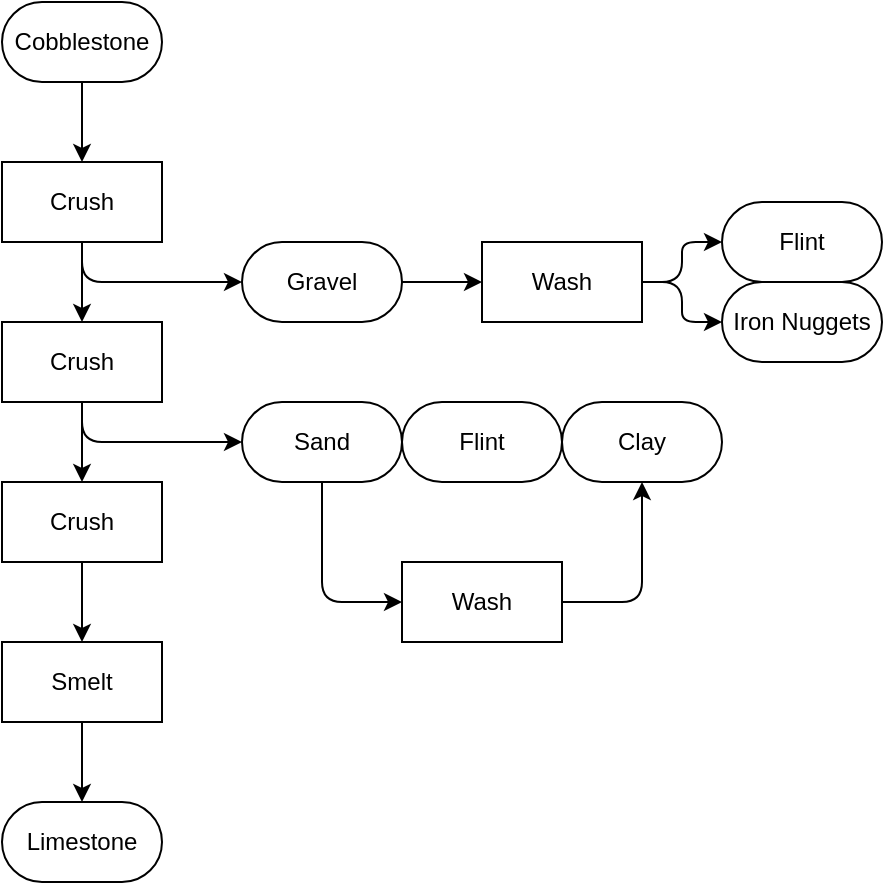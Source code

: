 <mxfile version="14.1.8" type="device"><diagram id="lYpmGmNrLF2myiAHL2Ca" name="Page-1"><mxGraphModel dx="1086" dy="846" grid="1" gridSize="10" guides="1" tooltips="1" connect="1" arrows="1" fold="1" page="1" pageScale="1" pageWidth="827" pageHeight="1169" math="0" shadow="0"><root><mxCell id="0"/><mxCell id="1" parent="0"/><mxCell id="B2aAhsbpKo3piCOy51oC-5" value="" style="edgeStyle=orthogonalEdgeStyle;rounded=1;orthogonalLoop=1;jettySize=auto;html=1;" parent="1" source="B2aAhsbpKo3piCOy51oC-1" target="B2aAhsbpKo3piCOy51oC-2" edge="1"><mxGeometry relative="1" as="geometry"/></mxCell><mxCell id="B2aAhsbpKo3piCOy51oC-1" value="Cobblestone" style="rounded=1;whiteSpace=wrap;html=1;arcSize=50;" parent="1" vertex="1"><mxGeometry x="320" y="360" width="80" height="40" as="geometry"/></mxCell><mxCell id="B2aAhsbpKo3piCOy51oC-6" style="edgeStyle=orthogonalEdgeStyle;rounded=1;orthogonalLoop=1;jettySize=auto;html=1;" parent="1" source="B2aAhsbpKo3piCOy51oC-2" target="B2aAhsbpKo3piCOy51oC-3" edge="1"><mxGeometry relative="1" as="geometry"/></mxCell><mxCell id="B2aAhsbpKo3piCOy51oC-8" style="edgeStyle=orthogonalEdgeStyle;rounded=1;orthogonalLoop=1;jettySize=auto;html=1;" parent="1" source="B2aAhsbpKo3piCOy51oC-2" target="B2aAhsbpKo3piCOy51oC-7" edge="1"><mxGeometry relative="1" as="geometry"><Array as="points"><mxPoint x="360" y="500"/></Array></mxGeometry></mxCell><mxCell id="B2aAhsbpKo3piCOy51oC-2" value="Crush" style="rounded=0;whiteSpace=wrap;html=1;" parent="1" vertex="1"><mxGeometry x="320" y="440" width="80" height="40" as="geometry"/></mxCell><mxCell id="B2aAhsbpKo3piCOy51oC-12" style="edgeStyle=orthogonalEdgeStyle;rounded=1;orthogonalLoop=1;jettySize=auto;html=1;" parent="1" source="B2aAhsbpKo3piCOy51oC-3" target="B2aAhsbpKo3piCOy51oC-4" edge="1"><mxGeometry relative="1" as="geometry"/></mxCell><mxCell id="B2aAhsbpKo3piCOy51oC-13" style="edgeStyle=orthogonalEdgeStyle;rounded=1;orthogonalLoop=1;jettySize=auto;html=1;" parent="1" source="B2aAhsbpKo3piCOy51oC-3" target="B2aAhsbpKo3piCOy51oC-9" edge="1"><mxGeometry relative="1" as="geometry"><Array as="points"><mxPoint x="360" y="580"/></Array></mxGeometry></mxCell><mxCell id="B2aAhsbpKo3piCOy51oC-3" value="Crush" style="rounded=0;whiteSpace=wrap;html=1;" parent="1" vertex="1"><mxGeometry x="320" y="520" width="80" height="40" as="geometry"/></mxCell><mxCell id="B2aAhsbpKo3piCOy51oC-33" value="" style="edgeStyle=orthogonalEdgeStyle;rounded=1;orthogonalLoop=1;jettySize=auto;html=1;" parent="1" source="B2aAhsbpKo3piCOy51oC-4" target="B2aAhsbpKo3piCOy51oC-32" edge="1"><mxGeometry relative="1" as="geometry"/></mxCell><mxCell id="B2aAhsbpKo3piCOy51oC-4" value="Crush" style="rounded=0;whiteSpace=wrap;html=1;" parent="1" vertex="1"><mxGeometry x="320" y="600" width="80" height="40" as="geometry"/></mxCell><mxCell id="B2aAhsbpKo3piCOy51oC-15" value="" style="edgeStyle=orthogonalEdgeStyle;rounded=1;orthogonalLoop=1;jettySize=auto;html=1;" parent="1" source="B2aAhsbpKo3piCOy51oC-7" target="B2aAhsbpKo3piCOy51oC-14" edge="1"><mxGeometry relative="1" as="geometry"/></mxCell><mxCell id="B2aAhsbpKo3piCOy51oC-7" value="Gravel" style="rounded=1;whiteSpace=wrap;html=1;arcSize=50;" parent="1" vertex="1"><mxGeometry x="440" y="480" width="80" height="40" as="geometry"/></mxCell><mxCell id="B2aAhsbpKo3piCOy51oC-30" style="edgeStyle=orthogonalEdgeStyle;rounded=1;orthogonalLoop=1;jettySize=auto;html=1;" parent="1" source="B2aAhsbpKo3piCOy51oC-9" target="B2aAhsbpKo3piCOy51oC-29" edge="1"><mxGeometry relative="1" as="geometry"><Array as="points"><mxPoint x="480" y="660"/></Array></mxGeometry></mxCell><mxCell id="B2aAhsbpKo3piCOy51oC-9" value="Sand" style="rounded=1;whiteSpace=wrap;html=1;arcSize=50;" parent="1" vertex="1"><mxGeometry x="440" y="560" width="80" height="40" as="geometry"/></mxCell><mxCell id="B2aAhsbpKo3piCOy51oC-17" value="" style="edgeStyle=orthogonalEdgeStyle;rounded=1;orthogonalLoop=1;jettySize=auto;html=1;" parent="1" source="B2aAhsbpKo3piCOy51oC-14" target="B2aAhsbpKo3piCOy51oC-16" edge="1"><mxGeometry relative="1" as="geometry"/></mxCell><mxCell id="B2aAhsbpKo3piCOy51oC-18" style="edgeStyle=orthogonalEdgeStyle;rounded=1;orthogonalLoop=1;jettySize=auto;html=1;" parent="1" source="B2aAhsbpKo3piCOy51oC-14" target="B2aAhsbpKo3piCOy51oC-19" edge="1"><mxGeometry relative="1" as="geometry"><mxPoint x="660" y="550" as="targetPoint"/></mxGeometry></mxCell><mxCell id="B2aAhsbpKo3piCOy51oC-14" value="Wash" style="rounded=0;whiteSpace=wrap;html=1;" parent="1" vertex="1"><mxGeometry x="560" y="480" width="80" height="40" as="geometry"/></mxCell><mxCell id="B2aAhsbpKo3piCOy51oC-16" value="Flint" style="rounded=1;whiteSpace=wrap;html=1;arcSize=50;" parent="1" vertex="1"><mxGeometry x="680" y="460" width="80" height="40" as="geometry"/></mxCell><mxCell id="B2aAhsbpKo3piCOy51oC-19" value="Iron Nuggets" style="rounded=1;whiteSpace=wrap;html=1;arcSize=50;" parent="1" vertex="1"><mxGeometry x="680" y="500" width="80" height="40" as="geometry"/></mxCell><mxCell id="B2aAhsbpKo3piCOy51oC-27" value="Flint" style="rounded=1;whiteSpace=wrap;html=1;arcSize=50;" parent="1" vertex="1"><mxGeometry x="520" y="560" width="80" height="40" as="geometry"/></mxCell><mxCell id="B2aAhsbpKo3piCOy51oC-28" value="Clay" style="rounded=1;whiteSpace=wrap;html=1;arcSize=50;" parent="1" vertex="1"><mxGeometry x="600" y="560" width="80" height="40" as="geometry"/></mxCell><mxCell id="B2aAhsbpKo3piCOy51oC-31" style="edgeStyle=orthogonalEdgeStyle;rounded=1;orthogonalLoop=1;jettySize=auto;html=1;" parent="1" source="B2aAhsbpKo3piCOy51oC-29" target="B2aAhsbpKo3piCOy51oC-28" edge="1"><mxGeometry relative="1" as="geometry"><Array as="points"><mxPoint x="640" y="660"/></Array></mxGeometry></mxCell><mxCell id="B2aAhsbpKo3piCOy51oC-29" value="Wash" style="rounded=0;whiteSpace=wrap;html=1;" parent="1" vertex="1"><mxGeometry x="520" y="640" width="80" height="40" as="geometry"/></mxCell><mxCell id="TNeMZUJ8LDQI_J3imY6E-1" value="" style="edgeStyle=orthogonalEdgeStyle;rounded=0;orthogonalLoop=1;jettySize=auto;html=1;" edge="1" parent="1" source="B2aAhsbpKo3piCOy51oC-32" target="B2aAhsbpKo3piCOy51oC-34"><mxGeometry relative="1" as="geometry"/></mxCell><mxCell id="B2aAhsbpKo3piCOy51oC-32" value="Smelt" style="rounded=0;whiteSpace=wrap;html=1;" parent="1" vertex="1"><mxGeometry x="320" y="680" width="80" height="40" as="geometry"/></mxCell><mxCell id="B2aAhsbpKo3piCOy51oC-34" value="Limestone" style="rounded=1;whiteSpace=wrap;html=1;arcSize=50;" parent="1" vertex="1"><mxGeometry x="320" y="760" width="80" height="40" as="geometry"/></mxCell></root></mxGraphModel></diagram></mxfile>